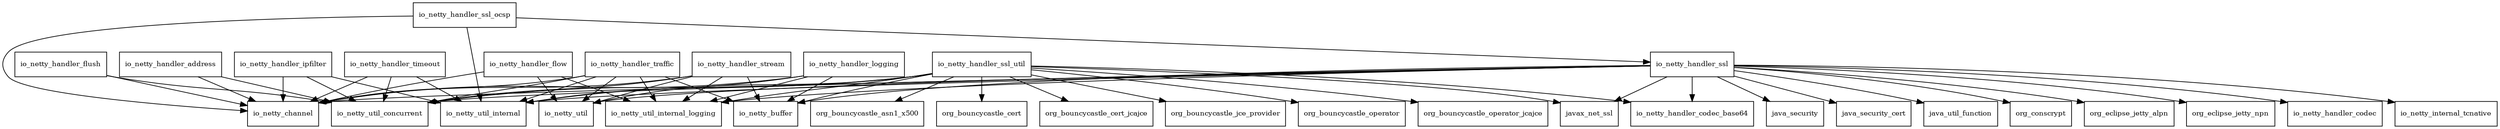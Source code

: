 digraph netty_handler_4_1_37_Final_package_dependencies {
  node [shape = box, fontsize=10.0];
  io_netty_handler_address -> io_netty_channel;
  io_netty_handler_address -> io_netty_util_concurrent;
  io_netty_handler_flow -> io_netty_channel;
  io_netty_handler_flow -> io_netty_util;
  io_netty_handler_flow -> io_netty_util_internal_logging;
  io_netty_handler_flush -> io_netty_channel;
  io_netty_handler_flush -> io_netty_util_concurrent;
  io_netty_handler_ipfilter -> io_netty_channel;
  io_netty_handler_ipfilter -> io_netty_util_concurrent;
  io_netty_handler_ipfilter -> io_netty_util_internal;
  io_netty_handler_logging -> io_netty_buffer;
  io_netty_handler_logging -> io_netty_channel;
  io_netty_handler_logging -> io_netty_util_internal;
  io_netty_handler_logging -> io_netty_util_internal_logging;
  io_netty_handler_ssl -> io_netty_buffer;
  io_netty_handler_ssl -> io_netty_channel;
  io_netty_handler_ssl -> io_netty_handler_codec;
  io_netty_handler_ssl -> io_netty_handler_codec_base64;
  io_netty_handler_ssl -> io_netty_internal_tcnative;
  io_netty_handler_ssl -> io_netty_util;
  io_netty_handler_ssl -> io_netty_util_concurrent;
  io_netty_handler_ssl -> io_netty_util_internal;
  io_netty_handler_ssl -> io_netty_util_internal_logging;
  io_netty_handler_ssl -> java_security;
  io_netty_handler_ssl -> java_security_cert;
  io_netty_handler_ssl -> java_util_function;
  io_netty_handler_ssl -> javax_net_ssl;
  io_netty_handler_ssl -> org_conscrypt;
  io_netty_handler_ssl -> org_eclipse_jetty_alpn;
  io_netty_handler_ssl -> org_eclipse_jetty_npn;
  io_netty_handler_ssl_ocsp -> io_netty_channel;
  io_netty_handler_ssl_ocsp -> io_netty_handler_ssl;
  io_netty_handler_ssl_ocsp -> io_netty_util_internal;
  io_netty_handler_ssl_util -> io_netty_buffer;
  io_netty_handler_ssl_util -> io_netty_handler_codec_base64;
  io_netty_handler_ssl_util -> io_netty_util;
  io_netty_handler_ssl_util -> io_netty_util_concurrent;
  io_netty_handler_ssl_util -> io_netty_util_internal;
  io_netty_handler_ssl_util -> io_netty_util_internal_logging;
  io_netty_handler_ssl_util -> javax_net_ssl;
  io_netty_handler_ssl_util -> org_bouncycastle_asn1_x500;
  io_netty_handler_ssl_util -> org_bouncycastle_cert;
  io_netty_handler_ssl_util -> org_bouncycastle_cert_jcajce;
  io_netty_handler_ssl_util -> org_bouncycastle_jce_provider;
  io_netty_handler_ssl_util -> org_bouncycastle_operator;
  io_netty_handler_ssl_util -> org_bouncycastle_operator_jcajce;
  io_netty_handler_stream -> io_netty_buffer;
  io_netty_handler_stream -> io_netty_channel;
  io_netty_handler_stream -> io_netty_util;
  io_netty_handler_stream -> io_netty_util_concurrent;
  io_netty_handler_stream -> io_netty_util_internal_logging;
  io_netty_handler_timeout -> io_netty_channel;
  io_netty_handler_timeout -> io_netty_util_concurrent;
  io_netty_handler_timeout -> io_netty_util_internal;
  io_netty_handler_traffic -> io_netty_buffer;
  io_netty_handler_traffic -> io_netty_channel;
  io_netty_handler_traffic -> io_netty_util;
  io_netty_handler_traffic -> io_netty_util_concurrent;
  io_netty_handler_traffic -> io_netty_util_internal;
  io_netty_handler_traffic -> io_netty_util_internal_logging;
}
